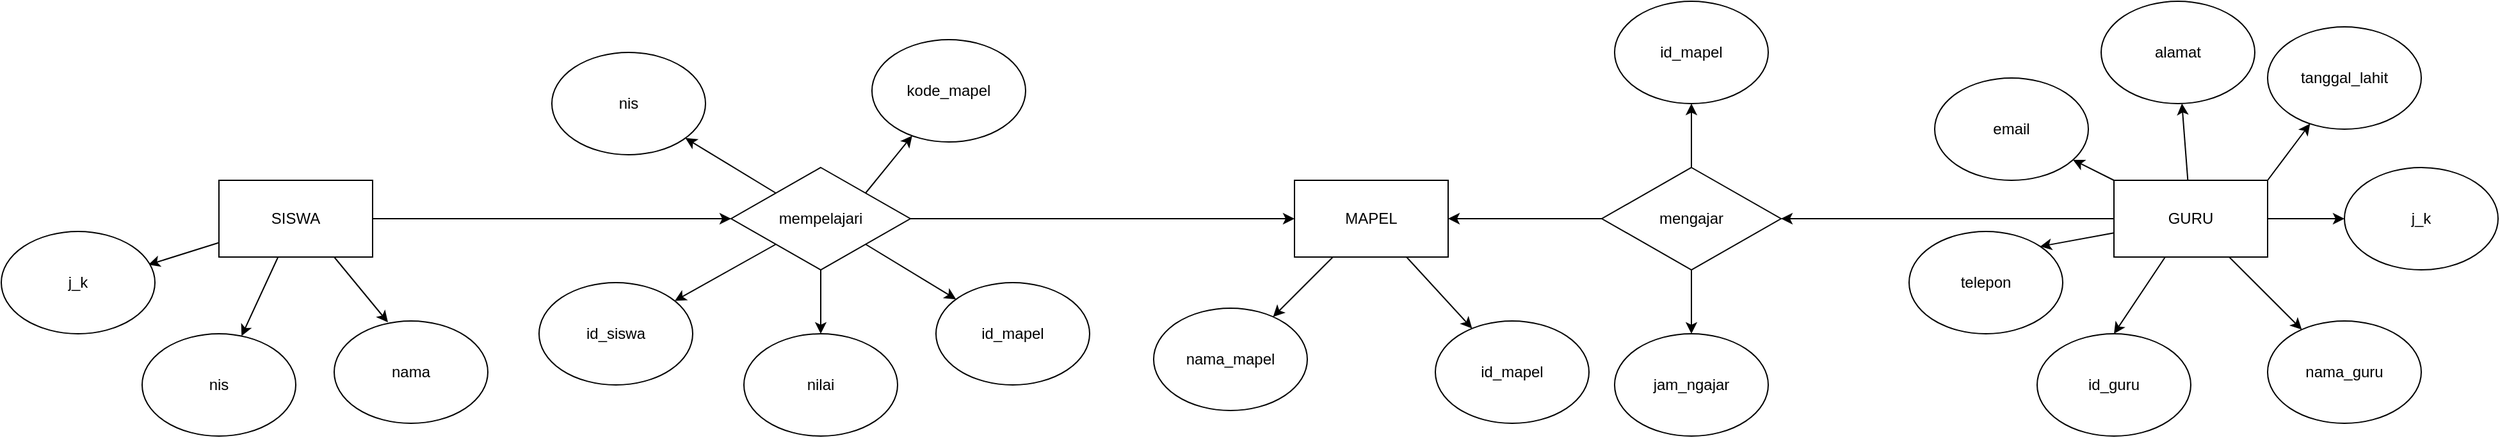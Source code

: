 <mxfile>
    <diagram id="SIiShR7gY2oItryWPFfS" name="Page-1">
        <mxGraphModel dx="1567" dy="340" grid="1" gridSize="10" guides="1" tooltips="1" connect="1" arrows="1" fold="1" page="1" pageScale="1" pageWidth="850" pageHeight="1100" math="0" shadow="0">
            <root>
                <mxCell id="0"/>
                <mxCell id="1" parent="0"/>
                <mxCell id="18" style="edgeStyle=none;html=1;" parent="1" source="2" target="16" edge="1">
                    <mxGeometry relative="1" as="geometry"/>
                </mxCell>
                <mxCell id="47" style="edgeStyle=none;html=1;" parent="1" source="2" target="15" edge="1">
                    <mxGeometry relative="1" as="geometry"/>
                </mxCell>
                <mxCell id="2" value="MAPEL" style="rounded=0;whiteSpace=wrap;html=1;" parent="1" vertex="1">
                    <mxGeometry x="620" y="280" width="120" height="60" as="geometry"/>
                </mxCell>
                <mxCell id="12" style="edgeStyle=none;html=1;entryX=0.958;entryY=0.325;entryDx=0;entryDy=0;entryPerimeter=0;" parent="1" source="3" target="11" edge="1">
                    <mxGeometry relative="1" as="geometry"/>
                </mxCell>
                <mxCell id="13" style="edgeStyle=none;html=1;" parent="1" source="3" target="9" edge="1">
                    <mxGeometry relative="1" as="geometry"/>
                </mxCell>
                <mxCell id="14" style="edgeStyle=none;html=1;exitX=0.75;exitY=1;exitDx=0;exitDy=0;entryX=0.35;entryY=0.013;entryDx=0;entryDy=0;entryPerimeter=0;" parent="1" source="3" target="10" edge="1">
                    <mxGeometry relative="1" as="geometry"/>
                </mxCell>
                <mxCell id="39" style="edgeStyle=none;html=1;entryX=0;entryY=0.5;entryDx=0;entryDy=0;" parent="1" source="3" target="38" edge="1">
                    <mxGeometry relative="1" as="geometry"/>
                </mxCell>
                <mxCell id="3" value="SISWA" style="rounded=0;whiteSpace=wrap;html=1;" parent="1" vertex="1">
                    <mxGeometry x="-220" y="280" width="120" height="60" as="geometry"/>
                </mxCell>
                <mxCell id="22" style="edgeStyle=none;html=1;entryX=0.5;entryY=0;entryDx=0;entryDy=0;" parent="1" source="7" target="19" edge="1">
                    <mxGeometry relative="1" as="geometry"/>
                </mxCell>
                <mxCell id="23" style="edgeStyle=none;html=1;" parent="1" source="7" target="20" edge="1">
                    <mxGeometry relative="1" as="geometry"/>
                </mxCell>
                <mxCell id="24" style="edgeStyle=none;html=1;" parent="1" source="7" target="21" edge="1">
                    <mxGeometry relative="1" as="geometry"/>
                </mxCell>
                <mxCell id="31" style="edgeStyle=none;html=1;exitX=1;exitY=0;exitDx=0;exitDy=0;" parent="1" source="7" target="26" edge="1">
                    <mxGeometry relative="1" as="geometry"/>
                </mxCell>
                <mxCell id="32" style="edgeStyle=none;html=1;" parent="1" source="7" target="27" edge="1">
                    <mxGeometry relative="1" as="geometry"/>
                </mxCell>
                <mxCell id="33" style="edgeStyle=none;html=1;exitX=0;exitY=0;exitDx=0;exitDy=0;" parent="1" source="7" target="28" edge="1">
                    <mxGeometry relative="1" as="geometry"/>
                </mxCell>
                <mxCell id="34" style="edgeStyle=none;html=1;entryX=1;entryY=0;entryDx=0;entryDy=0;" parent="1" source="7" target="29" edge="1">
                    <mxGeometry relative="1" as="geometry"/>
                </mxCell>
                <mxCell id="49" style="edgeStyle=none;html=1;" parent="1" source="7" target="35" edge="1">
                    <mxGeometry relative="1" as="geometry"/>
                </mxCell>
                <mxCell id="7" value="GURU" style="rounded=0;whiteSpace=wrap;html=1;" parent="1" vertex="1">
                    <mxGeometry x="1260" y="280" width="120" height="60" as="geometry"/>
                </mxCell>
                <mxCell id="9" value="nis" style="ellipse;whiteSpace=wrap;html=1;" parent="1" vertex="1">
                    <mxGeometry x="-280" y="400" width="120" height="80" as="geometry"/>
                </mxCell>
                <mxCell id="10" value="nama" style="ellipse;whiteSpace=wrap;html=1;" parent="1" vertex="1">
                    <mxGeometry x="-130" y="390" width="120" height="80" as="geometry"/>
                </mxCell>
                <mxCell id="11" value="j_k" style="ellipse;whiteSpace=wrap;html=1;" parent="1" vertex="1">
                    <mxGeometry x="-390" y="320" width="120" height="80" as="geometry"/>
                </mxCell>
                <mxCell id="15" value="id_mapel" style="ellipse;whiteSpace=wrap;html=1;" parent="1" vertex="1">
                    <mxGeometry x="730" y="390" width="120" height="80" as="geometry"/>
                </mxCell>
                <mxCell id="16" value="nama_mapel" style="ellipse;whiteSpace=wrap;html=1;" parent="1" vertex="1">
                    <mxGeometry x="510" y="380" width="120" height="80" as="geometry"/>
                </mxCell>
                <mxCell id="19" value="id_guru" style="ellipse;whiteSpace=wrap;html=1;" parent="1" vertex="1">
                    <mxGeometry x="1200" y="400" width="120" height="80" as="geometry"/>
                </mxCell>
                <mxCell id="20" value="nama_guru&lt;br&gt;" style="ellipse;whiteSpace=wrap;html=1;" parent="1" vertex="1">
                    <mxGeometry x="1380" y="390" width="120" height="80" as="geometry"/>
                </mxCell>
                <mxCell id="21" value="j_k" style="ellipse;whiteSpace=wrap;html=1;" parent="1" vertex="1">
                    <mxGeometry x="1440" y="270" width="120" height="80" as="geometry"/>
                </mxCell>
                <mxCell id="26" value="tanggal_lahit" style="ellipse;whiteSpace=wrap;html=1;" parent="1" vertex="1">
                    <mxGeometry x="1380" y="160" width="120" height="80" as="geometry"/>
                </mxCell>
                <mxCell id="27" value="alamat" style="ellipse;whiteSpace=wrap;html=1;" parent="1" vertex="1">
                    <mxGeometry x="1250" y="140" width="120" height="80" as="geometry"/>
                </mxCell>
                <mxCell id="28" value="email" style="ellipse;whiteSpace=wrap;html=1;" parent="1" vertex="1">
                    <mxGeometry x="1120" y="200" width="120" height="80" as="geometry"/>
                </mxCell>
                <mxCell id="29" value="telepon" style="ellipse;whiteSpace=wrap;html=1;" parent="1" vertex="1">
                    <mxGeometry x="1100" y="320" width="120" height="80" as="geometry"/>
                </mxCell>
                <mxCell id="50" style="edgeStyle=none;html=1;entryX=1;entryY=0.5;entryDx=0;entryDy=0;" parent="1" source="35" target="2" edge="1">
                    <mxGeometry relative="1" as="geometry"/>
                </mxCell>
                <mxCell id="51" style="edgeStyle=none;html=1;entryX=0.5;entryY=1;entryDx=0;entryDy=0;" parent="1" source="35" target="48" edge="1">
                    <mxGeometry relative="1" as="geometry"/>
                </mxCell>
                <mxCell id="53" style="edgeStyle=none;html=1;" parent="1" source="35" target="52" edge="1">
                    <mxGeometry relative="1" as="geometry"/>
                </mxCell>
                <mxCell id="35" value="mengajar" style="rhombus;whiteSpace=wrap;html=1;" parent="1" vertex="1">
                    <mxGeometry x="860" y="270" width="140" height="80" as="geometry"/>
                </mxCell>
                <mxCell id="40" style="edgeStyle=none;html=1;entryX=0;entryY=0.5;entryDx=0;entryDy=0;" parent="1" source="38" target="2" edge="1">
                    <mxGeometry relative="1" as="geometry"/>
                </mxCell>
                <mxCell id="44" style="edgeStyle=none;html=1;exitX=0;exitY=0;exitDx=0;exitDy=0;" parent="1" source="38" target="41" edge="1">
                    <mxGeometry relative="1" as="geometry"/>
                </mxCell>
                <mxCell id="45" style="edgeStyle=none;html=1;exitX=1;exitY=0;exitDx=0;exitDy=0;" parent="1" source="38" target="42" edge="1">
                    <mxGeometry relative="1" as="geometry"/>
                </mxCell>
                <mxCell id="46" style="edgeStyle=none;html=1;" parent="1" source="38" target="43" edge="1">
                    <mxGeometry relative="1" as="geometry"/>
                </mxCell>
                <mxCell id="56" style="edgeStyle=none;html=1;exitX=0;exitY=1;exitDx=0;exitDy=0;" parent="1" source="38" target="54" edge="1">
                    <mxGeometry relative="1" as="geometry"/>
                </mxCell>
                <mxCell id="58" style="edgeStyle=none;html=1;exitX=1;exitY=1;exitDx=0;exitDy=0;" parent="1" source="38" target="57" edge="1">
                    <mxGeometry relative="1" as="geometry"/>
                </mxCell>
                <mxCell id="38" value="mempelajari" style="rhombus;whiteSpace=wrap;html=1;" parent="1" vertex="1">
                    <mxGeometry x="180" y="270" width="140" height="80" as="geometry"/>
                </mxCell>
                <mxCell id="41" value="nis" style="ellipse;whiteSpace=wrap;html=1;" parent="1" vertex="1">
                    <mxGeometry x="40" y="180" width="120" height="80" as="geometry"/>
                </mxCell>
                <mxCell id="42" value="kode_mapel" style="ellipse;whiteSpace=wrap;html=1;" parent="1" vertex="1">
                    <mxGeometry x="290" y="170" width="120" height="80" as="geometry"/>
                </mxCell>
                <mxCell id="43" value="nilai" style="ellipse;whiteSpace=wrap;html=1;" parent="1" vertex="1">
                    <mxGeometry x="190" y="400" width="120" height="80" as="geometry"/>
                </mxCell>
                <mxCell id="48" value="id_mapel" style="ellipse;whiteSpace=wrap;html=1;" parent="1" vertex="1">
                    <mxGeometry x="870" y="140" width="120" height="80" as="geometry"/>
                </mxCell>
                <mxCell id="52" value="jam_ngajar" style="ellipse;whiteSpace=wrap;html=1;" parent="1" vertex="1">
                    <mxGeometry x="870" y="400" width="120" height="80" as="geometry"/>
                </mxCell>
                <mxCell id="54" value="id_siswa" style="ellipse;whiteSpace=wrap;html=1;" parent="1" vertex="1">
                    <mxGeometry x="30" y="360" width="120" height="80" as="geometry"/>
                </mxCell>
                <mxCell id="57" value="id_mapel" style="ellipse;whiteSpace=wrap;html=1;" parent="1" vertex="1">
                    <mxGeometry x="340" y="360" width="120" height="80" as="geometry"/>
                </mxCell>
            </root>
        </mxGraphModel>
    </diagram>
</mxfile>